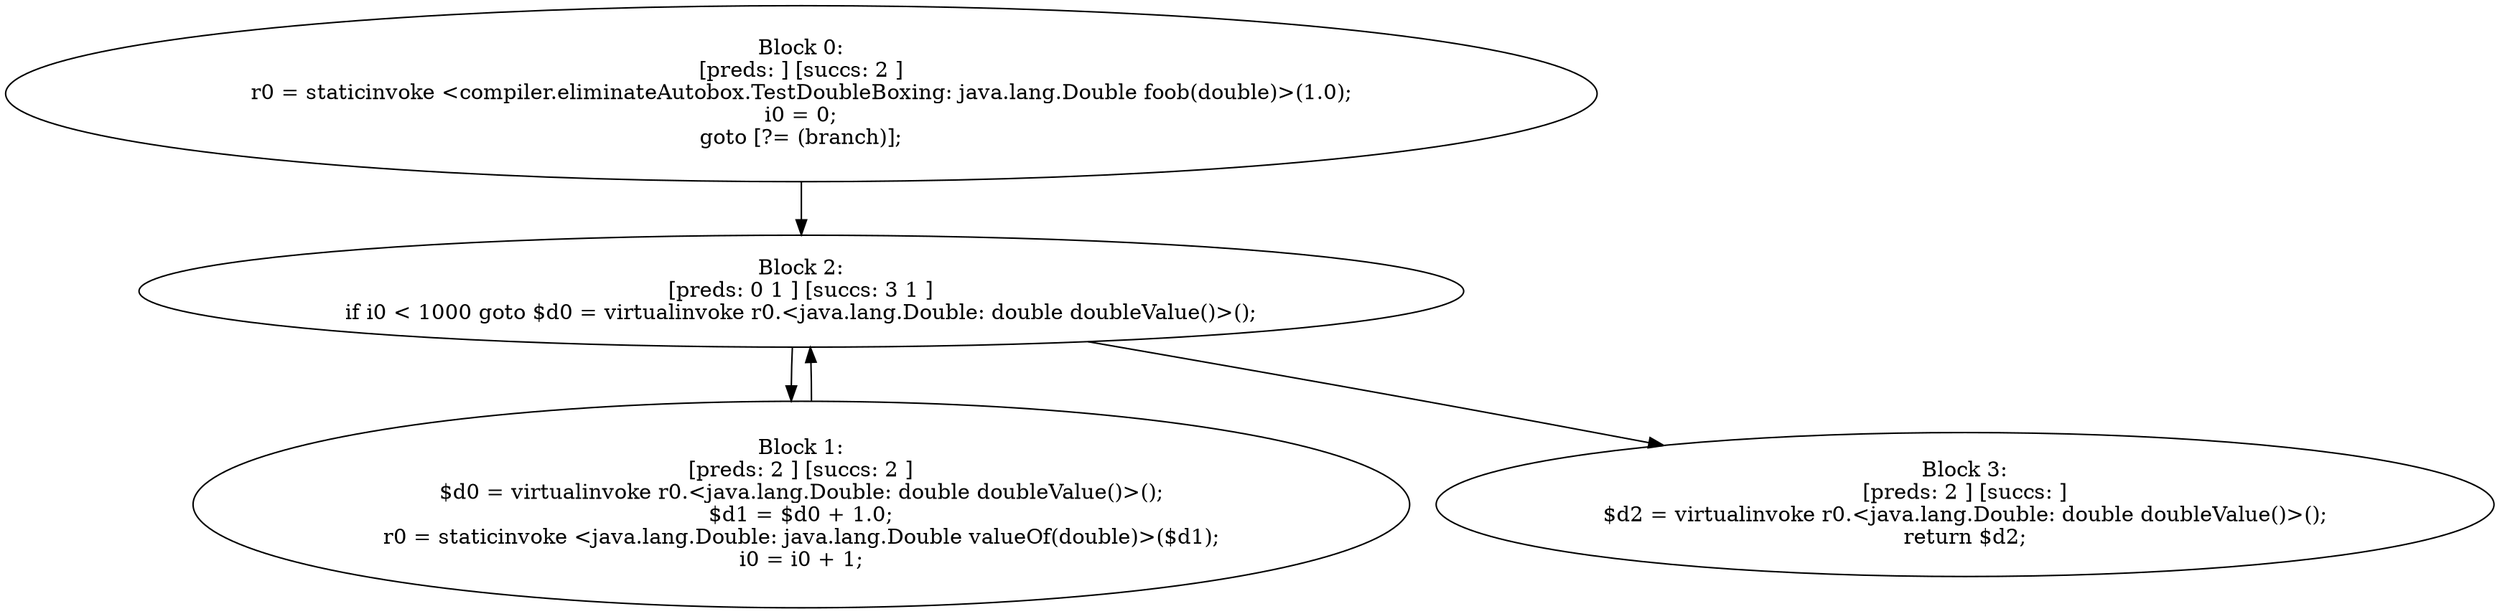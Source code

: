 digraph "unitGraph" {
    "Block 0:
[preds: ] [succs: 2 ]
r0 = staticinvoke <compiler.eliminateAutobox.TestDoubleBoxing: java.lang.Double foob(double)>(1.0);
i0 = 0;
goto [?= (branch)];
"
    "Block 1:
[preds: 2 ] [succs: 2 ]
$d0 = virtualinvoke r0.<java.lang.Double: double doubleValue()>();
$d1 = $d0 + 1.0;
r0 = staticinvoke <java.lang.Double: java.lang.Double valueOf(double)>($d1);
i0 = i0 + 1;
"
    "Block 2:
[preds: 0 1 ] [succs: 3 1 ]
if i0 < 1000 goto $d0 = virtualinvoke r0.<java.lang.Double: double doubleValue()>();
"
    "Block 3:
[preds: 2 ] [succs: ]
$d2 = virtualinvoke r0.<java.lang.Double: double doubleValue()>();
return $d2;
"
    "Block 0:
[preds: ] [succs: 2 ]
r0 = staticinvoke <compiler.eliminateAutobox.TestDoubleBoxing: java.lang.Double foob(double)>(1.0);
i0 = 0;
goto [?= (branch)];
"->"Block 2:
[preds: 0 1 ] [succs: 3 1 ]
if i0 < 1000 goto $d0 = virtualinvoke r0.<java.lang.Double: double doubleValue()>();
";
    "Block 1:
[preds: 2 ] [succs: 2 ]
$d0 = virtualinvoke r0.<java.lang.Double: double doubleValue()>();
$d1 = $d0 + 1.0;
r0 = staticinvoke <java.lang.Double: java.lang.Double valueOf(double)>($d1);
i0 = i0 + 1;
"->"Block 2:
[preds: 0 1 ] [succs: 3 1 ]
if i0 < 1000 goto $d0 = virtualinvoke r0.<java.lang.Double: double doubleValue()>();
";
    "Block 2:
[preds: 0 1 ] [succs: 3 1 ]
if i0 < 1000 goto $d0 = virtualinvoke r0.<java.lang.Double: double doubleValue()>();
"->"Block 3:
[preds: 2 ] [succs: ]
$d2 = virtualinvoke r0.<java.lang.Double: double doubleValue()>();
return $d2;
";
    "Block 2:
[preds: 0 1 ] [succs: 3 1 ]
if i0 < 1000 goto $d0 = virtualinvoke r0.<java.lang.Double: double doubleValue()>();
"->"Block 1:
[preds: 2 ] [succs: 2 ]
$d0 = virtualinvoke r0.<java.lang.Double: double doubleValue()>();
$d1 = $d0 + 1.0;
r0 = staticinvoke <java.lang.Double: java.lang.Double valueOf(double)>($d1);
i0 = i0 + 1;
";
}
